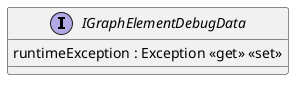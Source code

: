 @startuml
interface IGraphElementDebugData {
    runtimeException : Exception <<get>> <<set>>
}
@enduml
